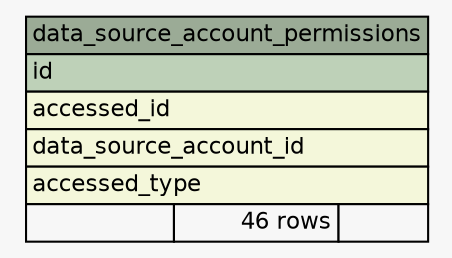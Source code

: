 // dot 2.36.0 on Mac OS X 10.10
// SchemaSpy rev 590
digraph "data_source_account_permissions" {
  graph [
    rankdir="RL"
    bgcolor="#f7f7f7"
    nodesep="0.18"
    ranksep="0.46"
    fontname="Helvetica"
    fontsize="11"
  ];
  node [
    fontname="Helvetica"
    fontsize="11"
    shape="plaintext"
  ];
  edge [
    arrowsize="0.8"
  ];
  "data_source_account_permissions" [
    label=<
    <TABLE BORDER="0" CELLBORDER="1" CELLSPACING="0" BGCOLOR="#ffffff">
      <TR><TD COLSPAN="3" BGCOLOR="#9bab96" ALIGN="CENTER">data_source_account_permissions</TD></TR>
      <TR><TD PORT="id" COLSPAN="3" BGCOLOR="#bed1b8" ALIGN="LEFT">id</TD></TR>
      <TR><TD PORT="accessed_id" COLSPAN="3" BGCOLOR="#f4f7da" ALIGN="LEFT">accessed_id</TD></TR>
      <TR><TD PORT="data_source_account_id" COLSPAN="3" BGCOLOR="#f4f7da" ALIGN="LEFT">data_source_account_id</TD></TR>
      <TR><TD PORT="accessed_type" COLSPAN="3" BGCOLOR="#f4f7da" ALIGN="LEFT">accessed_type</TD></TR>
      <TR><TD ALIGN="LEFT" BGCOLOR="#f7f7f7">  </TD><TD ALIGN="RIGHT" BGCOLOR="#f7f7f7">46 rows</TD><TD ALIGN="RIGHT" BGCOLOR="#f7f7f7">  </TD></TR>
    </TABLE>>
    URL="tables/data_source_account_permissions.html"
    tooltip="data_source_account_permissions"
  ];
}
